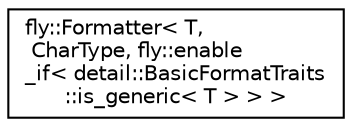 digraph "Graphical Class Hierarchy"
{
 // LATEX_PDF_SIZE
  edge [fontname="Helvetica",fontsize="10",labelfontname="Helvetica",labelfontsize="10"];
  node [fontname="Helvetica",fontsize="10",shape=record];
  rankdir="LR";
  Node0 [label="fly::Formatter\< T,\l CharType, fly::enable\l_if\< detail::BasicFormatTraits\l::is_generic\< T \> \> \>",height=0.2,width=0.4,color="black", fillcolor="white", style="filled",URL="$structfly_1_1_formatter_3_01_t_00_01_char_type_00_01fly_1_1enable__if_3_01detail_1_1_basic_forma5bfafee5a5083697d4615eaf7388ff4d.html",tooltip=" "];
}
